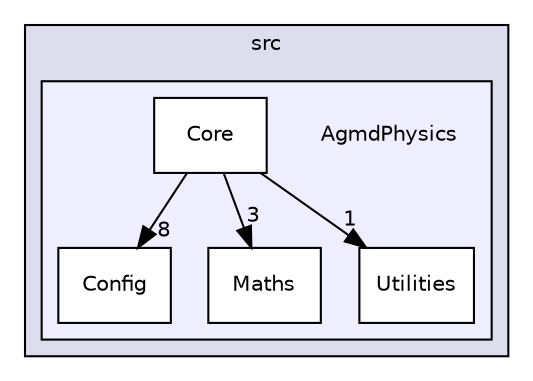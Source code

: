 digraph "src/AgmdPhysics" {
  compound=true
  node [ fontsize="10", fontname="Helvetica"];
  edge [ labelfontsize="10", labelfontname="Helvetica"];
  subgraph clusterdir_b410d07ab593881ab11f161da7a80e94 {
    graph [ bgcolor="#ddddee", pencolor="black", label="src" fontname="Helvetica", fontsize="10", URL="dir_b410d07ab593881ab11f161da7a80e94.html"]
  subgraph clusterdir_241771118764bf85f747bdd58a68b9ce {
    graph [ bgcolor="#eeeeff", pencolor="black", label="" URL="dir_241771118764bf85f747bdd58a68b9ce.html"];
    dir_241771118764bf85f747bdd58a68b9ce [shape=plaintext label="AgmdPhysics"];
    dir_0ba2610e355cbb545d36e0a82f4d5217 [shape=box label="Config" color="black" fillcolor="white" style="filled" URL="dir_0ba2610e355cbb545d36e0a82f4d5217.html"];
    dir_80a697cf6911548a7ad54228fc32ce3b [shape=box label="Core" color="black" fillcolor="white" style="filled" URL="dir_80a697cf6911548a7ad54228fc32ce3b.html"];
    dir_771fce709801713068ac2dac8ed7511d [shape=box label="Maths" color="black" fillcolor="white" style="filled" URL="dir_771fce709801713068ac2dac8ed7511d.html"];
    dir_55ebc19a25b94a964bc03c69a48c95e1 [shape=box label="Utilities" color="black" fillcolor="white" style="filled" URL="dir_55ebc19a25b94a964bc03c69a48c95e1.html"];
  }
  }
  dir_80a697cf6911548a7ad54228fc32ce3b->dir_55ebc19a25b94a964bc03c69a48c95e1 [headlabel="1", labeldistance=1.5 headhref="dir_000023_000033.html"];
  dir_80a697cf6911548a7ad54228fc32ce3b->dir_0ba2610e355cbb545d36e0a82f4d5217 [headlabel="8", labeldistance=1.5 headhref="dir_000023_000004.html"];
  dir_80a697cf6911548a7ad54228fc32ce3b->dir_771fce709801713068ac2dac8ed7511d [headlabel="3", labeldistance=1.5 headhref="dir_000023_000026.html"];
}
